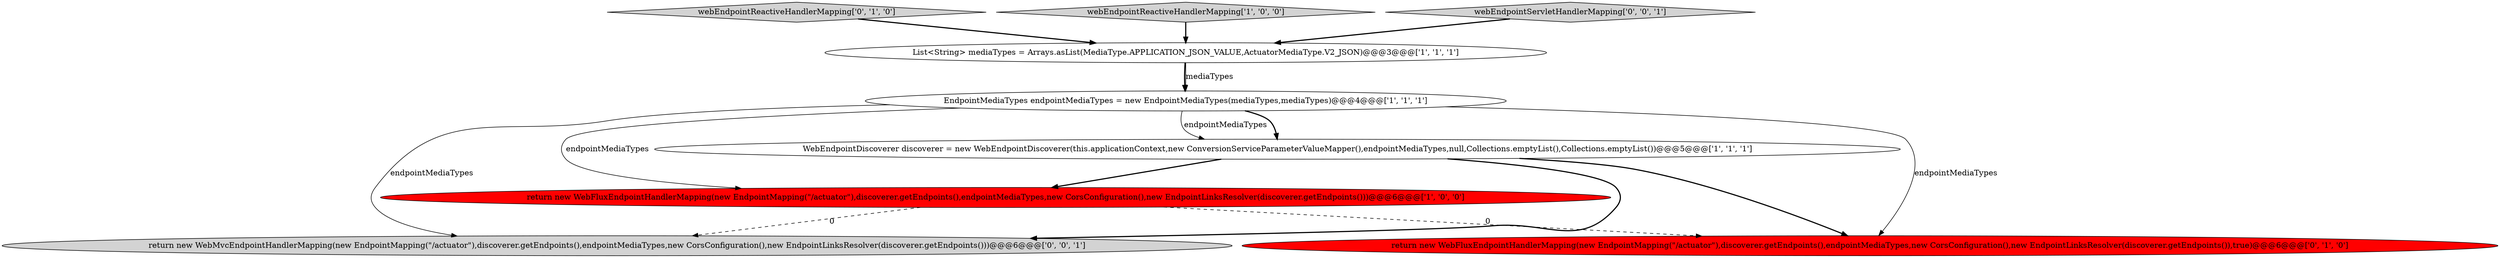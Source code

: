 digraph {
1 [style = filled, label = "EndpointMediaTypes endpointMediaTypes = new EndpointMediaTypes(mediaTypes,mediaTypes)@@@4@@@['1', '1', '1']", fillcolor = white, shape = ellipse image = "AAA0AAABBB1BBB"];
8 [style = filled, label = "return new WebMvcEndpointHandlerMapping(new EndpointMapping(\"/actuator\"),discoverer.getEndpoints(),endpointMediaTypes,new CorsConfiguration(),new EndpointLinksResolver(discoverer.getEndpoints()))@@@6@@@['0', '0', '1']", fillcolor = lightgray, shape = ellipse image = "AAA0AAABBB3BBB"];
5 [style = filled, label = "webEndpointReactiveHandlerMapping['0', '1', '0']", fillcolor = lightgray, shape = diamond image = "AAA0AAABBB2BBB"];
4 [style = filled, label = "webEndpointReactiveHandlerMapping['1', '0', '0']", fillcolor = lightgray, shape = diamond image = "AAA0AAABBB1BBB"];
3 [style = filled, label = "return new WebFluxEndpointHandlerMapping(new EndpointMapping(\"/actuator\"),discoverer.getEndpoints(),endpointMediaTypes,new CorsConfiguration(),new EndpointLinksResolver(discoverer.getEndpoints()))@@@6@@@['1', '0', '0']", fillcolor = red, shape = ellipse image = "AAA1AAABBB1BBB"];
0 [style = filled, label = "WebEndpointDiscoverer discoverer = new WebEndpointDiscoverer(this.applicationContext,new ConversionServiceParameterValueMapper(),endpointMediaTypes,null,Collections.emptyList(),Collections.emptyList())@@@5@@@['1', '1', '1']", fillcolor = white, shape = ellipse image = "AAA0AAABBB1BBB"];
7 [style = filled, label = "webEndpointServletHandlerMapping['0', '0', '1']", fillcolor = lightgray, shape = diamond image = "AAA0AAABBB3BBB"];
2 [style = filled, label = "List<String> mediaTypes = Arrays.asList(MediaType.APPLICATION_JSON_VALUE,ActuatorMediaType.V2_JSON)@@@3@@@['1', '1', '1']", fillcolor = white, shape = ellipse image = "AAA0AAABBB1BBB"];
6 [style = filled, label = "return new WebFluxEndpointHandlerMapping(new EndpointMapping(\"/actuator\"),discoverer.getEndpoints(),endpointMediaTypes,new CorsConfiguration(),new EndpointLinksResolver(discoverer.getEndpoints()),true)@@@6@@@['0', '1', '0']", fillcolor = red, shape = ellipse image = "AAA1AAABBB2BBB"];
0->3 [style = bold, label=""];
3->8 [style = dashed, label="0"];
5->2 [style = bold, label=""];
3->6 [style = dashed, label="0"];
1->3 [style = solid, label="endpointMediaTypes"];
1->0 [style = bold, label=""];
1->0 [style = solid, label="endpointMediaTypes"];
4->2 [style = bold, label=""];
0->6 [style = bold, label=""];
7->2 [style = bold, label=""];
2->1 [style = bold, label=""];
2->1 [style = solid, label="mediaTypes"];
1->8 [style = solid, label="endpointMediaTypes"];
0->8 [style = bold, label=""];
1->6 [style = solid, label="endpointMediaTypes"];
}
